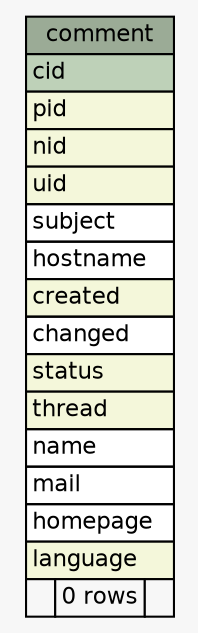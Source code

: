 // dot 2.30.1 on Mac OS X 10.8.3
// SchemaSpy rev 590
digraph "comment" {
  graph [
    rankdir="RL"
    bgcolor="#f7f7f7"
    nodesep="0.18"
    ranksep="0.46"
    fontname="Helvetica"
    fontsize="11"
  ];
  node [
    fontname="Helvetica"
    fontsize="11"
    shape="plaintext"
  ];
  edge [
    arrowsize="0.8"
  ];
  "comment" [
    label=<
    <TABLE BORDER="0" CELLBORDER="1" CELLSPACING="0" BGCOLOR="#ffffff">
      <TR><TD COLSPAN="3" BGCOLOR="#9bab96" ALIGN="CENTER">comment</TD></TR>
      <TR><TD PORT="cid" COLSPAN="3" BGCOLOR="#bed1b8" ALIGN="LEFT">cid</TD></TR>
      <TR><TD PORT="pid" COLSPAN="3" BGCOLOR="#f4f7da" ALIGN="LEFT">pid</TD></TR>
      <TR><TD PORT="nid" COLSPAN="3" BGCOLOR="#f4f7da" ALIGN="LEFT">nid</TD></TR>
      <TR><TD PORT="uid" COLSPAN="3" BGCOLOR="#f4f7da" ALIGN="LEFT">uid</TD></TR>
      <TR><TD PORT="subject" COLSPAN="3" ALIGN="LEFT">subject</TD></TR>
      <TR><TD PORT="hostname" COLSPAN="3" ALIGN="LEFT">hostname</TD></TR>
      <TR><TD PORT="created" COLSPAN="3" BGCOLOR="#f4f7da" ALIGN="LEFT">created</TD></TR>
      <TR><TD PORT="changed" COLSPAN="3" ALIGN="LEFT">changed</TD></TR>
      <TR><TD PORT="status" COLSPAN="3" BGCOLOR="#f4f7da" ALIGN="LEFT">status</TD></TR>
      <TR><TD PORT="thread" COLSPAN="3" BGCOLOR="#f4f7da" ALIGN="LEFT">thread</TD></TR>
      <TR><TD PORT="name" COLSPAN="3" ALIGN="LEFT">name</TD></TR>
      <TR><TD PORT="mail" COLSPAN="3" ALIGN="LEFT">mail</TD></TR>
      <TR><TD PORT="homepage" COLSPAN="3" ALIGN="LEFT">homepage</TD></TR>
      <TR><TD PORT="language" COLSPAN="3" BGCOLOR="#f4f7da" ALIGN="LEFT">language</TD></TR>
      <TR><TD ALIGN="LEFT" BGCOLOR="#f7f7f7">  </TD><TD ALIGN="RIGHT" BGCOLOR="#f7f7f7">0 rows</TD><TD ALIGN="RIGHT" BGCOLOR="#f7f7f7">  </TD></TR>
    </TABLE>>
    URL="tables/comment.html"
    tooltip="comment"
  ];
}
